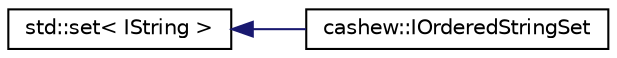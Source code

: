 digraph "Graphical Class Hierarchy"
{
  edge [fontname="Helvetica",fontsize="10",labelfontname="Helvetica",labelfontsize="10"];
  node [fontname="Helvetica",fontsize="10",shape=record];
  rankdir="LR";
  Node0 [label="std::set\< IString \>",height=0.2,width=0.4,color="black", fillcolor="white", style="filled",URL="$classstd_1_1set.html"];
  Node0 -> Node1 [dir="back",color="midnightblue",fontsize="10",style="solid",fontname="Helvetica"];
  Node1 [label="cashew::IOrderedStringSet",height=0.2,width=0.4,color="black", fillcolor="white", style="filled",URL="$classcashew_1_1_i_ordered_string_set.html"];
}
